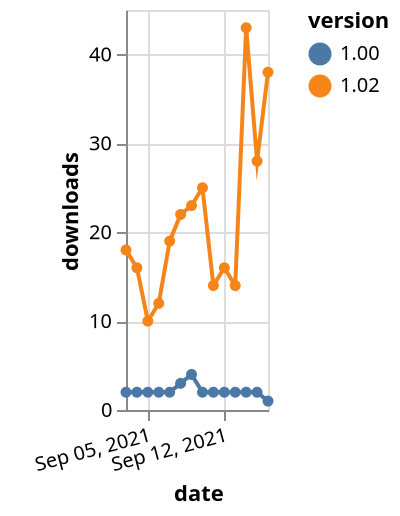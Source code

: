 {"$schema": "https://vega.github.io/schema/vega-lite/v5.json", "description": "A simple bar chart with embedded data.", "data": {"values": [{"date": "2021-09-03", "total": 52327, "delta": 18, "version": "1.02"}, {"date": "2021-09-04", "total": 52343, "delta": 16, "version": "1.02"}, {"date": "2021-09-05", "total": 52353, "delta": 10, "version": "1.02"}, {"date": "2021-09-06", "total": 52365, "delta": 12, "version": "1.02"}, {"date": "2021-09-07", "total": 52384, "delta": 19, "version": "1.02"}, {"date": "2021-09-08", "total": 52406, "delta": 22, "version": "1.02"}, {"date": "2021-09-09", "total": 52429, "delta": 23, "version": "1.02"}, {"date": "2021-09-10", "total": 52454, "delta": 25, "version": "1.02"}, {"date": "2021-09-11", "total": 52468, "delta": 14, "version": "1.02"}, {"date": "2021-09-12", "total": 52484, "delta": 16, "version": "1.02"}, {"date": "2021-09-13", "total": 52498, "delta": 14, "version": "1.02"}, {"date": "2021-09-14", "total": 52541, "delta": 43, "version": "1.02"}, {"date": "2021-09-15", "total": 52569, "delta": 28, "version": "1.02"}, {"date": "2021-09-16", "total": 52607, "delta": 38, "version": "1.02"}, {"date": "2021-09-03", "total": 2586, "delta": 2, "version": "1.00"}, {"date": "2021-09-04", "total": 2588, "delta": 2, "version": "1.00"}, {"date": "2021-09-05", "total": 2590, "delta": 2, "version": "1.00"}, {"date": "2021-09-06", "total": 2592, "delta": 2, "version": "1.00"}, {"date": "2021-09-07", "total": 2594, "delta": 2, "version": "1.00"}, {"date": "2021-09-08", "total": 2597, "delta": 3, "version": "1.00"}, {"date": "2021-09-09", "total": 2601, "delta": 4, "version": "1.00"}, {"date": "2021-09-10", "total": 2603, "delta": 2, "version": "1.00"}, {"date": "2021-09-11", "total": 2605, "delta": 2, "version": "1.00"}, {"date": "2021-09-12", "total": 2607, "delta": 2, "version": "1.00"}, {"date": "2021-09-13", "total": 2609, "delta": 2, "version": "1.00"}, {"date": "2021-09-14", "total": 2611, "delta": 2, "version": "1.00"}, {"date": "2021-09-15", "total": 2613, "delta": 2, "version": "1.00"}, {"date": "2021-09-16", "total": 2614, "delta": 1, "version": "1.00"}]}, "width": "container", "mark": {"type": "line", "point": {"filled": true}}, "encoding": {"x": {"field": "date", "type": "temporal", "timeUnit": "yearmonthdate", "title": "date", "axis": {"labelAngle": -15}}, "y": {"field": "delta", "type": "quantitative", "title": "downloads"}, "color": {"field": "version", "type": "nominal"}, "tooltip": {"field": "delta"}}}